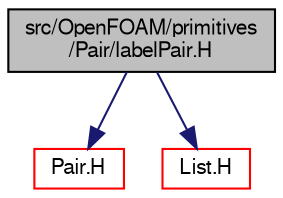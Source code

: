 digraph "src/OpenFOAM/primitives/Pair/labelPair.H"
{
  bgcolor="transparent";
  edge [fontname="FreeSans",fontsize="10",labelfontname="FreeSans",labelfontsize="10"];
  node [fontname="FreeSans",fontsize="10",shape=record];
  Node0 [label="src/OpenFOAM/primitives\l/Pair/labelPair.H",height=0.2,width=0.4,color="black", fillcolor="grey75", style="filled", fontcolor="black"];
  Node0 -> Node1 [color="midnightblue",fontsize="10",style="solid",fontname="FreeSans"];
  Node1 [label="Pair.H",height=0.2,width=0.4,color="red",URL="$a12434.html"];
  Node0 -> Node72 [color="midnightblue",fontsize="10",style="solid",fontname="FreeSans"];
  Node72 [label="List.H",height=0.2,width=0.4,color="red",URL="$a08666.html"];
}
